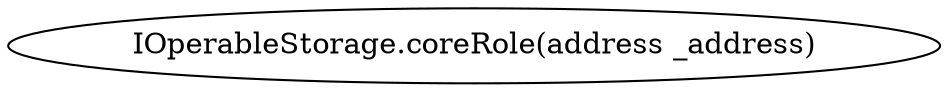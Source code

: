 digraph "" {
	graph [bb="0,0,375.98,36"];
	node [label="\N"];
	"IOperableStorage.coreRole(address _address)"	 [height=0.5,
		pos="187.99,18",
		width=5.222];
}
digraph "" {
	graph [bb="0,0,375.98,36"];
	node [label="\N"];
	"IOperableStorage.coreRole(address _address)"	 [height=0.5,
		pos="187.99,18",
		width=5.222];
}
digraph "" {
	graph [bb="0,0,375.98,36"];
	node [label="\N"];
	"IOperableStorage.coreRole(address _address)"	 [height=0.5,
		pos="187.99,18",
		width=5.222];
}
digraph "" {
	graph [bb="0,0,375.98,36"];
	node [label="\N"];
	"IOperableStorage.coreRole(address _address)"	 [height=0.5,
		pos="187.99,18",
		width=5.222];
}
digraph "" {
	graph [bb="0,0,375.98,36"];
	node [label="\N"];
	"IOperableStorage.coreRole(address _address)"	 [height=0.5,
		pos="187.99,18",
		width=5.222];
}
